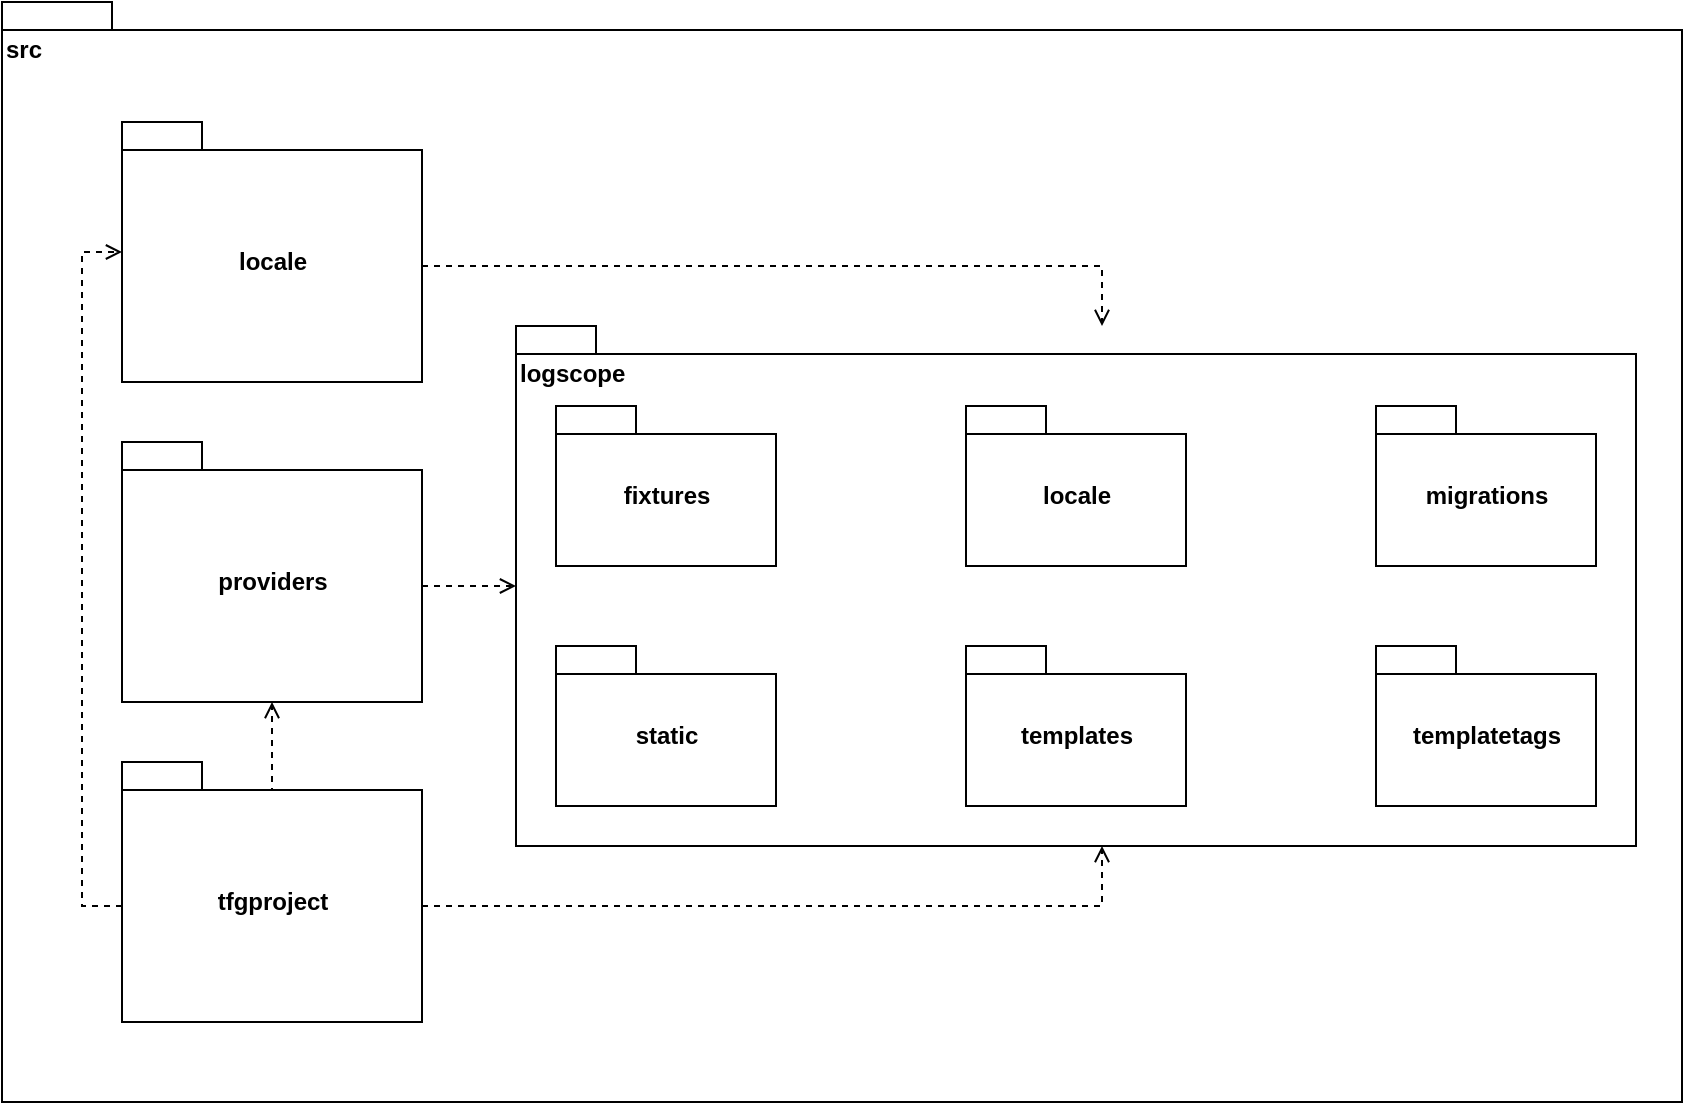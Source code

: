 <mxfile version="12.4.2" type="device" pages="1"><diagram id="-dKaazW70-yAbkhsg0-Z" name="Page-1"><mxGraphModel dx="1408" dy="808" grid="1" gridSize="10" guides="1" tooltips="1" connect="1" arrows="1" fold="1" page="1" pageScale="1" pageWidth="827" pageHeight="1169" math="0" shadow="0"><root><mxCell id="0"/><mxCell id="1" parent="0"/><mxCell id="bgNzJpXTf7p4nWJiRsRD-1" value="src" style="shape=folder;fontStyle=1;spacingTop=10;tabWidth=40;tabHeight=14;tabPosition=left;html=1;verticalAlign=top;align=left;" vertex="1" parent="1"><mxGeometry x="10" y="20" width="840" height="550" as="geometry"/></mxCell><mxCell id="bgNzJpXTf7p4nWJiRsRD-13" style="edgeStyle=orthogonalEdgeStyle;rounded=0;orthogonalLoop=1;jettySize=auto;html=1;exitX=0;exitY=0;exitDx=150;exitDy=72;exitPerimeter=0;endArrow=open;endFill=0;dashed=1;" edge="1" parent="1" source="bgNzJpXTf7p4nWJiRsRD-2" target="bgNzJpXTf7p4nWJiRsRD-3"><mxGeometry relative="1" as="geometry"><Array as="points"><mxPoint x="560" y="152"/></Array></mxGeometry></mxCell><mxCell id="bgNzJpXTf7p4nWJiRsRD-2" value="locale" style="shape=folder;fontStyle=1;spacingTop=10;tabWidth=40;tabHeight=14;tabPosition=left;html=1;align=center;verticalAlign=middle;" vertex="1" parent="1"><mxGeometry x="70" y="80" width="150" height="130" as="geometry"/></mxCell><mxCell id="bgNzJpXTf7p4nWJiRsRD-3" value="logscope" style="shape=folder;fontStyle=1;spacingTop=10;tabWidth=40;tabHeight=14;tabPosition=left;html=1;align=left;verticalAlign=top;" vertex="1" parent="1"><mxGeometry x="267" y="182" width="560" height="260" as="geometry"/></mxCell><mxCell id="bgNzJpXTf7p4nWJiRsRD-14" style="edgeStyle=orthogonalEdgeStyle;rounded=0;orthogonalLoop=1;jettySize=auto;html=1;exitX=0;exitY=0;exitDx=150;exitDy=72;exitPerimeter=0;dashed=1;endArrow=open;endFill=0;" edge="1" parent="1" source="bgNzJpXTf7p4nWJiRsRD-5" target="bgNzJpXTf7p4nWJiRsRD-3"><mxGeometry relative="1" as="geometry"/></mxCell><mxCell id="bgNzJpXTf7p4nWJiRsRD-5" value="providers" style="shape=folder;fontStyle=1;spacingTop=10;tabWidth=40;tabHeight=14;tabPosition=left;html=1;align=center;verticalAlign=middle;" vertex="1" parent="1"><mxGeometry x="70" y="240" width="150" height="130" as="geometry"/></mxCell><mxCell id="bgNzJpXTf7p4nWJiRsRD-15" style="edgeStyle=orthogonalEdgeStyle;rounded=0;orthogonalLoop=1;jettySize=auto;html=1;exitX=0;exitY=0;exitDx=150;exitDy=72;exitPerimeter=0;dashed=1;endArrow=open;endFill=0;" edge="1" parent="1" source="bgNzJpXTf7p4nWJiRsRD-6" target="bgNzJpXTf7p4nWJiRsRD-3"><mxGeometry relative="1" as="geometry"><Array as="points"><mxPoint x="560" y="472"/></Array></mxGeometry></mxCell><mxCell id="bgNzJpXTf7p4nWJiRsRD-16" style="edgeStyle=orthogonalEdgeStyle;rounded=0;orthogonalLoop=1;jettySize=auto;html=1;exitX=0;exitY=0;exitDx=0;exitDy=72;exitPerimeter=0;dashed=1;endArrow=open;endFill=0;" edge="1" parent="1" source="bgNzJpXTf7p4nWJiRsRD-6" target="bgNzJpXTf7p4nWJiRsRD-2"><mxGeometry relative="1" as="geometry"><Array as="points"><mxPoint x="50" y="472"/><mxPoint x="50" y="145"/></Array></mxGeometry></mxCell><mxCell id="bgNzJpXTf7p4nWJiRsRD-17" style="edgeStyle=orthogonalEdgeStyle;rounded=0;orthogonalLoop=1;jettySize=auto;html=1;exitX=0;exitY=0;exitDx=95;exitDy=14;exitPerimeter=0;dashed=1;endArrow=open;endFill=0;" edge="1" parent="1" source="bgNzJpXTf7p4nWJiRsRD-6" target="bgNzJpXTf7p4nWJiRsRD-5"><mxGeometry relative="1" as="geometry"><Array as="points"><mxPoint x="145" y="414"/></Array></mxGeometry></mxCell><mxCell id="bgNzJpXTf7p4nWJiRsRD-6" value="tfgproject" style="shape=folder;fontStyle=1;spacingTop=10;tabWidth=40;tabHeight=14;tabPosition=left;html=1;align=center;verticalAlign=middle;" vertex="1" parent="1"><mxGeometry x="70" y="400" width="150" height="130" as="geometry"/></mxCell><mxCell id="bgNzJpXTf7p4nWJiRsRD-7" value="fixtures" style="shape=folder;fontStyle=1;spacingTop=10;tabWidth=40;tabHeight=14;tabPosition=left;html=1;align=center;verticalAlign=middle;" vertex="1" parent="1"><mxGeometry x="287" y="222" width="110" height="80" as="geometry"/></mxCell><mxCell id="bgNzJpXTf7p4nWJiRsRD-8" value="locale" style="shape=folder;fontStyle=1;spacingTop=10;tabWidth=40;tabHeight=14;tabPosition=left;html=1;align=center;verticalAlign=middle;" vertex="1" parent="1"><mxGeometry x="492" y="222" width="110" height="80" as="geometry"/></mxCell><mxCell id="bgNzJpXTf7p4nWJiRsRD-9" value="migrations" style="shape=folder;fontStyle=1;spacingTop=10;tabWidth=40;tabHeight=14;tabPosition=left;html=1;align=center;verticalAlign=middle;" vertex="1" parent="1"><mxGeometry x="697" y="222" width="110" height="80" as="geometry"/></mxCell><mxCell id="bgNzJpXTf7p4nWJiRsRD-10" value="static" style="shape=folder;fontStyle=1;spacingTop=10;tabWidth=40;tabHeight=14;tabPosition=left;html=1;align=center;verticalAlign=middle;" vertex="1" parent="1"><mxGeometry x="287" y="342" width="110" height="80" as="geometry"/></mxCell><mxCell id="bgNzJpXTf7p4nWJiRsRD-11" value="templates" style="shape=folder;fontStyle=1;spacingTop=10;tabWidth=40;tabHeight=14;tabPosition=left;html=1;align=center;verticalAlign=middle;" vertex="1" parent="1"><mxGeometry x="492" y="342" width="110" height="80" as="geometry"/></mxCell><mxCell id="bgNzJpXTf7p4nWJiRsRD-12" value="templatetags" style="shape=folder;fontStyle=1;spacingTop=10;tabWidth=40;tabHeight=14;tabPosition=left;html=1;align=center;verticalAlign=middle;" vertex="1" parent="1"><mxGeometry x="697" y="342" width="110" height="80" as="geometry"/></mxCell></root></mxGraphModel></diagram></mxfile>